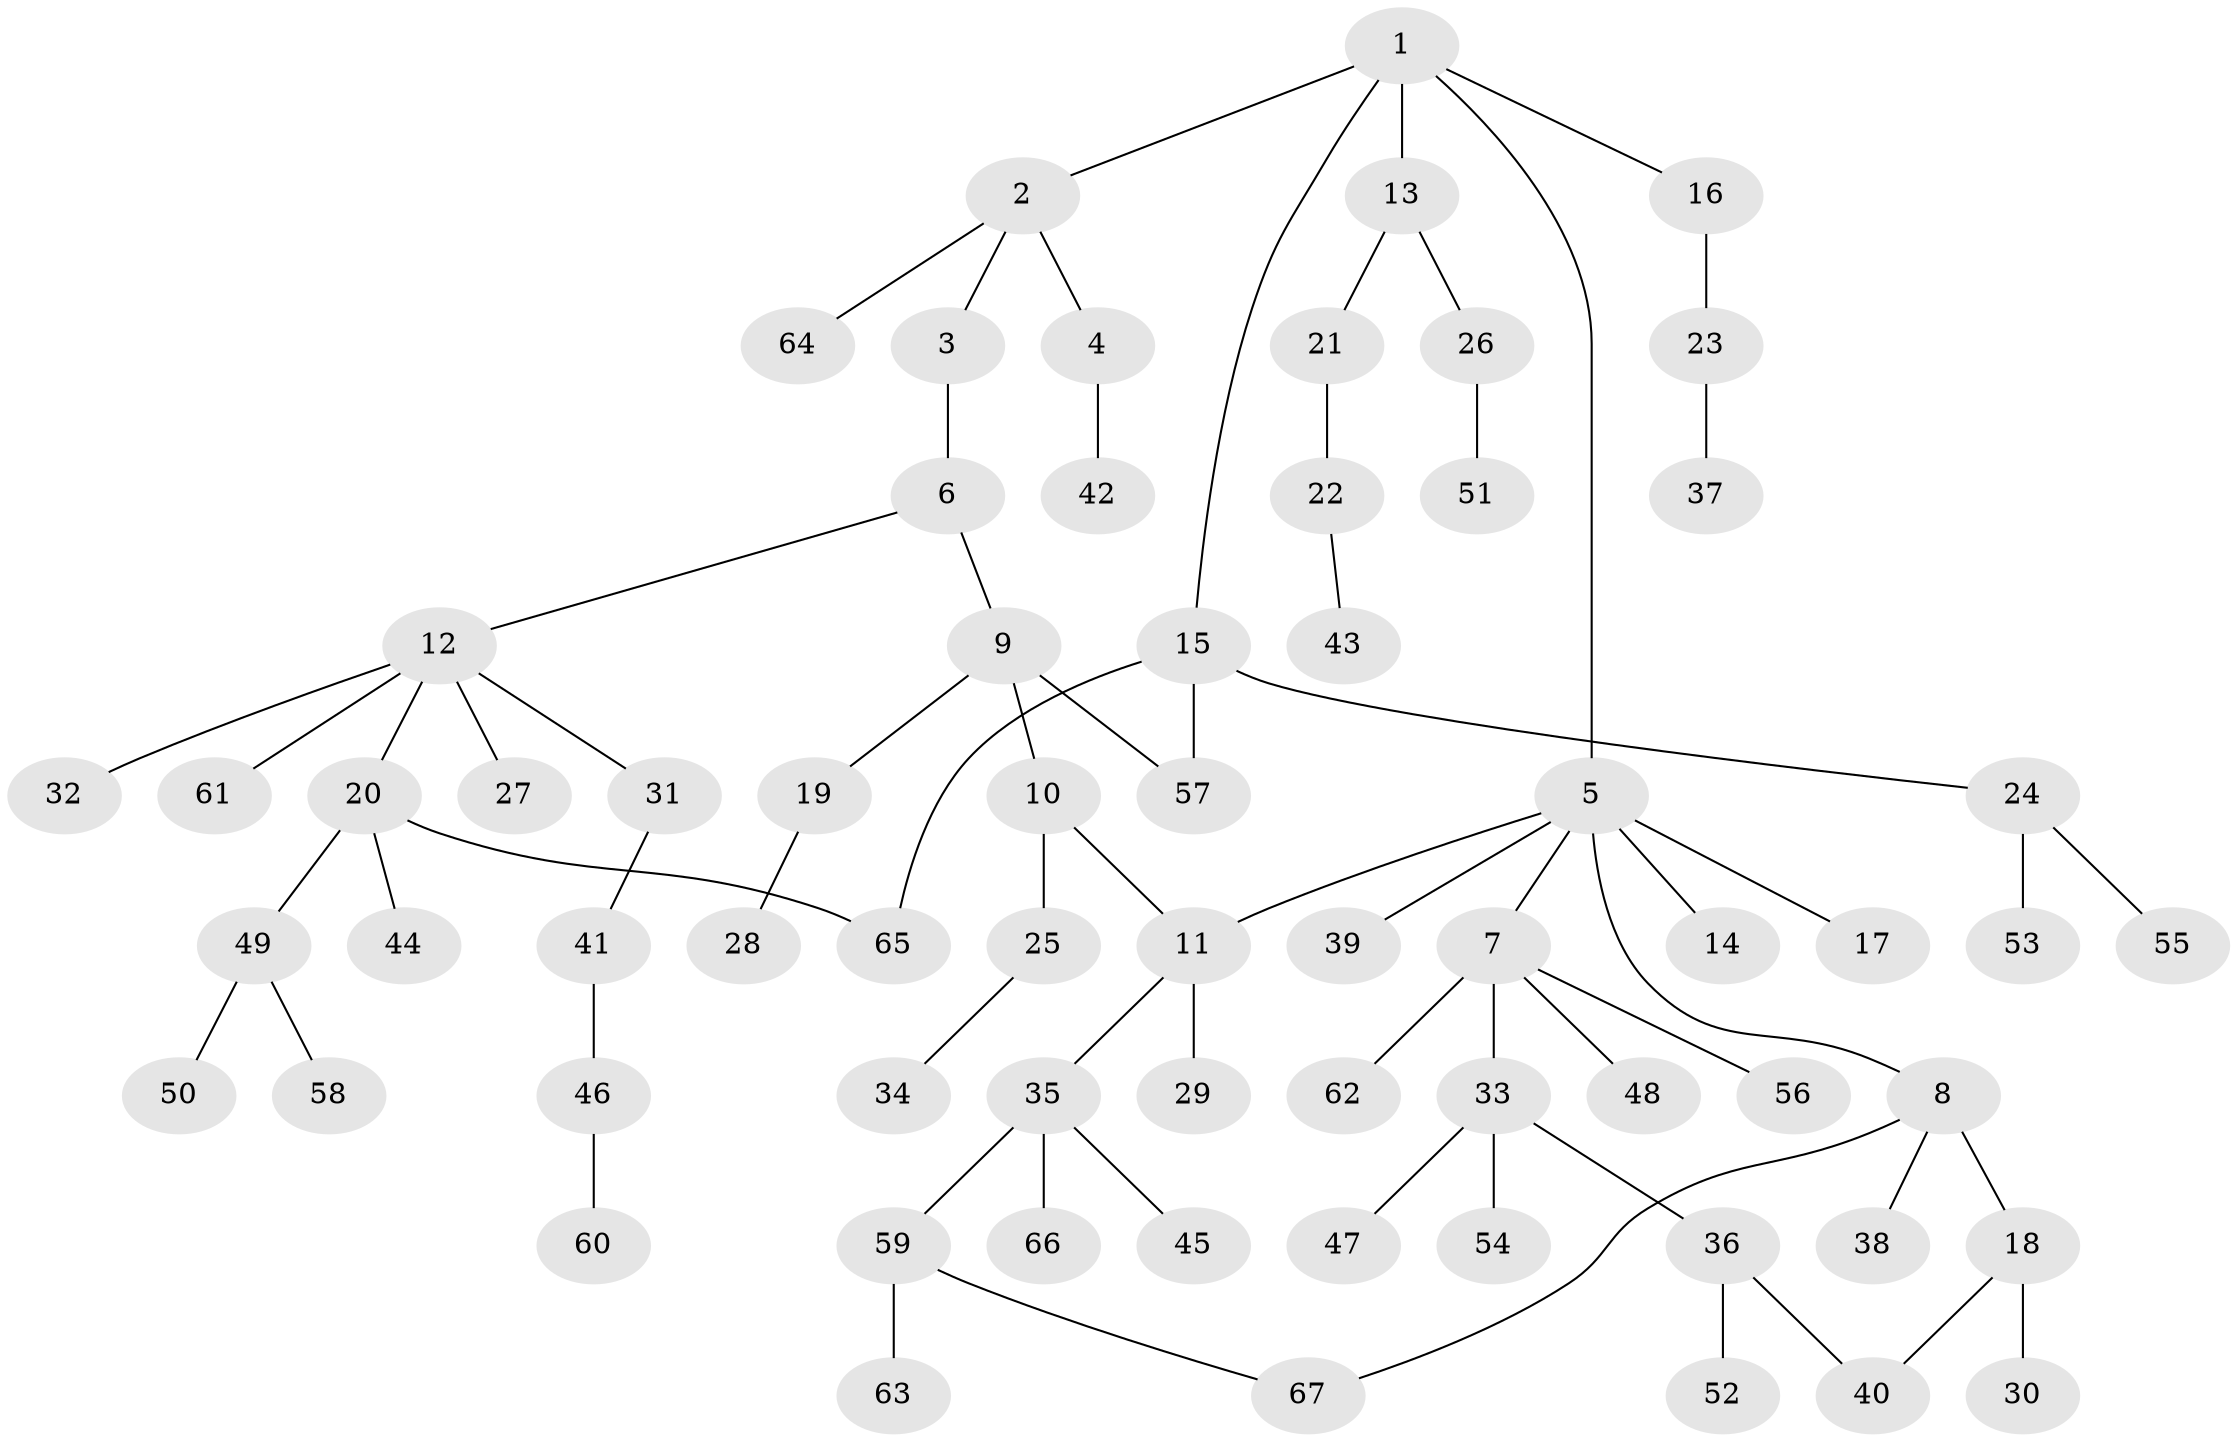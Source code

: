 // coarse degree distribution, {2: 0.3191489361702128, 3: 0.19148936170212766, 4: 0.06382978723404255, 5: 0.0425531914893617, 6: 0.02127659574468085, 1: 0.3617021276595745}
// Generated by graph-tools (version 1.1) at 2025/36/03/04/25 23:36:09]
// undirected, 67 vertices, 71 edges
graph export_dot {
  node [color=gray90,style=filled];
  1;
  2;
  3;
  4;
  5;
  6;
  7;
  8;
  9;
  10;
  11;
  12;
  13;
  14;
  15;
  16;
  17;
  18;
  19;
  20;
  21;
  22;
  23;
  24;
  25;
  26;
  27;
  28;
  29;
  30;
  31;
  32;
  33;
  34;
  35;
  36;
  37;
  38;
  39;
  40;
  41;
  42;
  43;
  44;
  45;
  46;
  47;
  48;
  49;
  50;
  51;
  52;
  53;
  54;
  55;
  56;
  57;
  58;
  59;
  60;
  61;
  62;
  63;
  64;
  65;
  66;
  67;
  1 -- 2;
  1 -- 5;
  1 -- 13;
  1 -- 15;
  1 -- 16;
  2 -- 3;
  2 -- 4;
  2 -- 64;
  3 -- 6;
  4 -- 42;
  5 -- 7;
  5 -- 8;
  5 -- 11;
  5 -- 14;
  5 -- 17;
  5 -- 39;
  6 -- 9;
  6 -- 12;
  7 -- 33;
  7 -- 48;
  7 -- 56;
  7 -- 62;
  8 -- 18;
  8 -- 38;
  8 -- 67;
  9 -- 10;
  9 -- 19;
  9 -- 57;
  10 -- 25;
  10 -- 11;
  11 -- 29;
  11 -- 35;
  12 -- 20;
  12 -- 27;
  12 -- 31;
  12 -- 32;
  12 -- 61;
  13 -- 21;
  13 -- 26;
  15 -- 24;
  15 -- 57;
  15 -- 65;
  16 -- 23;
  18 -- 30;
  18 -- 40;
  19 -- 28;
  20 -- 44;
  20 -- 49;
  20 -- 65;
  21 -- 22;
  22 -- 43;
  23 -- 37;
  24 -- 53;
  24 -- 55;
  25 -- 34;
  26 -- 51;
  31 -- 41;
  33 -- 36;
  33 -- 47;
  33 -- 54;
  35 -- 45;
  35 -- 59;
  35 -- 66;
  36 -- 52;
  36 -- 40;
  41 -- 46;
  46 -- 60;
  49 -- 50;
  49 -- 58;
  59 -- 63;
  59 -- 67;
}
